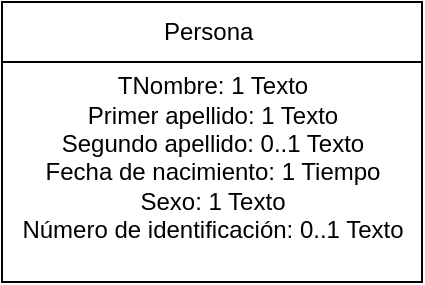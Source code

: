 <mxfile>
    <diagram id="AZaj8ttXmYlg_u9WsOdM" name="Página-1">
        <mxGraphModel dx="571" dy="427" grid="1" gridSize="10" guides="1" tooltips="1" connect="1" arrows="1" fold="1" page="1" pageScale="1" pageWidth="827" pageHeight="1169" math="0" shadow="0">
            <root>
                <mxCell id="0"/>
                <mxCell id="1" parent="0"/>
                <mxCell id="2" value="Persona&amp;nbsp;" style="swimlane;fontStyle=0;childLayout=stackLayout;horizontal=1;startSize=30;horizontalStack=0;resizeParent=1;resizeParentMax=0;resizeLast=0;collapsible=1;marginBottom=0;whiteSpace=wrap;html=1;" vertex="1" parent="1">
                    <mxGeometry x="230" y="170" width="210" height="140" as="geometry"/>
                </mxCell>
                <mxCell id="7" value="TNombre: 1 Texto&lt;br&gt;Primer apellido: 1 Texto&lt;br&gt;Segundo apellido: 0..1 Texto&lt;br&gt;Fecha de nacimiento: 1 Tiempo&lt;br&gt;Sexo: 1 Texto&lt;br&gt;Número de identificación: 0..1 Texto&lt;br&gt;&lt;br&gt;" style="text;html=1;align=center;verticalAlign=middle;resizable=0;points=[];autosize=1;strokeColor=none;fillColor=none;" vertex="1" parent="2">
                    <mxGeometry y="30" width="210" height="110" as="geometry"/>
                </mxCell>
            </root>
        </mxGraphModel>
    </diagram>
</mxfile>